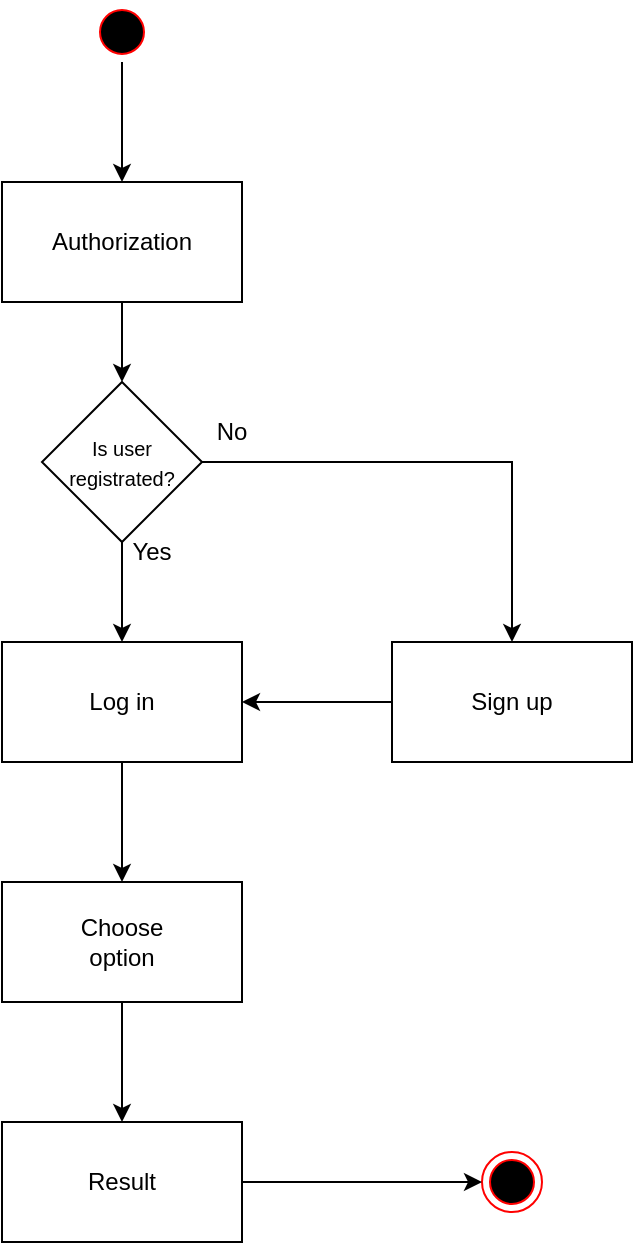<mxfile version="22.1.3" type="device">
  <diagram name="Page-1" id="e7e014a7-5840-1c2e-5031-d8a46d1fe8dd">
    <mxGraphModel dx="1403" dy="1007" grid="1" gridSize="10" guides="1" tooltips="1" connect="1" arrows="1" fold="1" page="1" pageScale="1" pageWidth="1169" pageHeight="826" background="none" math="0" shadow="0">
      <root>
        <mxCell id="0" />
        <mxCell id="1" parent="0" />
        <mxCell id="38" value="" style="ellipse;shape=endState;fillColor=#000000;strokeColor=#ff0000" parent="1" vertex="1">
          <mxGeometry x="620" y="615" width="30" height="30" as="geometry" />
        </mxCell>
        <mxCell id="1WYkkOfF54EiBQ-RGIWu-43" style="edgeStyle=orthogonalEdgeStyle;rounded=0;orthogonalLoop=1;jettySize=auto;html=1;exitX=0.5;exitY=1;exitDx=0;exitDy=0;entryX=0.5;entryY=0;entryDx=0;entryDy=0;" edge="1" parent="1" source="5" target="1WYkkOfF54EiBQ-RGIWu-41">
          <mxGeometry relative="1" as="geometry" />
        </mxCell>
        <mxCell id="5" value="" style="ellipse;shape=startState;fillColor=#000000;strokeColor=#ff0000;" parent="1" vertex="1">
          <mxGeometry x="425" y="40" width="30" height="30" as="geometry" />
        </mxCell>
        <mxCell id="1WYkkOfF54EiBQ-RGIWu-55" style="edgeStyle=orthogonalEdgeStyle;rounded=0;orthogonalLoop=1;jettySize=auto;html=1;exitX=0.5;exitY=1;exitDx=0;exitDy=0;entryX=0.5;entryY=0;entryDx=0;entryDy=0;" edge="1" parent="1" source="1WYkkOfF54EiBQ-RGIWu-41" target="1WYkkOfF54EiBQ-RGIWu-44">
          <mxGeometry relative="1" as="geometry" />
        </mxCell>
        <mxCell id="1WYkkOfF54EiBQ-RGIWu-41" value="" style="rounded=0;whiteSpace=wrap;html=1;" vertex="1" parent="1">
          <mxGeometry x="380" y="130" width="120" height="60" as="geometry" />
        </mxCell>
        <mxCell id="1WYkkOfF54EiBQ-RGIWu-42" value="Authorization" style="text;html=1;strokeColor=none;fillColor=none;align=center;verticalAlign=middle;whiteSpace=wrap;rounded=0;" vertex="1" parent="1">
          <mxGeometry x="410" y="145" width="60" height="30" as="geometry" />
        </mxCell>
        <mxCell id="1WYkkOfF54EiBQ-RGIWu-49" style="edgeStyle=orthogonalEdgeStyle;rounded=0;orthogonalLoop=1;jettySize=auto;html=1;exitX=0.5;exitY=1;exitDx=0;exitDy=0;entryX=0.5;entryY=0;entryDx=0;entryDy=0;" edge="1" parent="1" source="1WYkkOfF54EiBQ-RGIWu-44" target="1WYkkOfF54EiBQ-RGIWu-46">
          <mxGeometry relative="1" as="geometry" />
        </mxCell>
        <mxCell id="1WYkkOfF54EiBQ-RGIWu-44" value="" style="rhombus;whiteSpace=wrap;html=1;" vertex="1" parent="1">
          <mxGeometry x="400" y="230" width="80" height="80" as="geometry" />
        </mxCell>
        <mxCell id="1WYkkOfF54EiBQ-RGIWu-48" style="edgeStyle=orthogonalEdgeStyle;rounded=0;orthogonalLoop=1;jettySize=auto;html=1;entryX=0.5;entryY=0;entryDx=0;entryDy=0;exitX=1;exitY=0.5;exitDx=0;exitDy=0;" edge="1" parent="1" source="1WYkkOfF54EiBQ-RGIWu-44" target="1WYkkOfF54EiBQ-RGIWu-47">
          <mxGeometry relative="1" as="geometry">
            <mxPoint x="485" y="270" as="sourcePoint" />
          </mxGeometry>
        </mxCell>
        <mxCell id="1WYkkOfF54EiBQ-RGIWu-45" value="&lt;font style=&quot;font-size: 10px;&quot;&gt;Is user registrated?&lt;/font&gt;" style="text;html=1;strokeColor=none;fillColor=none;align=center;verticalAlign=middle;whiteSpace=wrap;rounded=0;" vertex="1" parent="1">
          <mxGeometry x="410" y="255" width="60" height="30" as="geometry" />
        </mxCell>
        <mxCell id="1WYkkOfF54EiBQ-RGIWu-67" style="edgeStyle=orthogonalEdgeStyle;rounded=0;orthogonalLoop=1;jettySize=auto;html=1;exitX=0.5;exitY=1;exitDx=0;exitDy=0;entryX=0.5;entryY=0;entryDx=0;entryDy=0;" edge="1" parent="1" source="1WYkkOfF54EiBQ-RGIWu-46" target="1WYkkOfF54EiBQ-RGIWu-58">
          <mxGeometry relative="1" as="geometry" />
        </mxCell>
        <mxCell id="1WYkkOfF54EiBQ-RGIWu-46" value="" style="rounded=0;whiteSpace=wrap;html=1;" vertex="1" parent="1">
          <mxGeometry x="380" y="360" width="120" height="60" as="geometry" />
        </mxCell>
        <mxCell id="1WYkkOfF54EiBQ-RGIWu-70" style="edgeStyle=orthogonalEdgeStyle;rounded=0;orthogonalLoop=1;jettySize=auto;html=1;exitX=0;exitY=0.5;exitDx=0;exitDy=0;entryX=1;entryY=0.5;entryDx=0;entryDy=0;" edge="1" parent="1" source="1WYkkOfF54EiBQ-RGIWu-47" target="1WYkkOfF54EiBQ-RGIWu-46">
          <mxGeometry relative="1" as="geometry" />
        </mxCell>
        <mxCell id="1WYkkOfF54EiBQ-RGIWu-47" value="" style="rounded=0;whiteSpace=wrap;html=1;" vertex="1" parent="1">
          <mxGeometry x="575" y="360" width="120" height="60" as="geometry" />
        </mxCell>
        <mxCell id="1WYkkOfF54EiBQ-RGIWu-50" value="No" style="text;html=1;strokeColor=none;fillColor=none;align=center;verticalAlign=middle;whiteSpace=wrap;rounded=0;" vertex="1" parent="1">
          <mxGeometry x="465" y="240" width="60" height="30" as="geometry" />
        </mxCell>
        <mxCell id="1WYkkOfF54EiBQ-RGIWu-51" value="Yes" style="text;html=1;strokeColor=none;fillColor=none;align=center;verticalAlign=middle;whiteSpace=wrap;rounded=0;" vertex="1" parent="1">
          <mxGeometry x="425" y="300" width="60" height="30" as="geometry" />
        </mxCell>
        <mxCell id="1WYkkOfF54EiBQ-RGIWu-53" value="Log in" style="text;html=1;strokeColor=none;fillColor=none;align=center;verticalAlign=middle;whiteSpace=wrap;rounded=0;" vertex="1" parent="1">
          <mxGeometry x="410" y="375" width="60" height="30" as="geometry" />
        </mxCell>
        <mxCell id="1WYkkOfF54EiBQ-RGIWu-54" value="Sign up" style="text;html=1;strokeColor=none;fillColor=none;align=center;verticalAlign=middle;whiteSpace=wrap;rounded=0;" vertex="1" parent="1">
          <mxGeometry x="605" y="375" width="60" height="30" as="geometry" />
        </mxCell>
        <mxCell id="1WYkkOfF54EiBQ-RGIWu-66" style="edgeStyle=orthogonalEdgeStyle;rounded=0;orthogonalLoop=1;jettySize=auto;html=1;exitX=0.5;exitY=1;exitDx=0;exitDy=0;entryX=0.5;entryY=0;entryDx=0;entryDy=0;" edge="1" parent="1" source="1WYkkOfF54EiBQ-RGIWu-58" target="1WYkkOfF54EiBQ-RGIWu-64">
          <mxGeometry relative="1" as="geometry" />
        </mxCell>
        <mxCell id="1WYkkOfF54EiBQ-RGIWu-58" value="" style="rounded=0;whiteSpace=wrap;html=1;" vertex="1" parent="1">
          <mxGeometry x="380" y="480" width="120" height="60" as="geometry" />
        </mxCell>
        <mxCell id="1WYkkOfF54EiBQ-RGIWu-59" value="Choose option" style="text;html=1;strokeColor=none;fillColor=none;align=center;verticalAlign=middle;whiteSpace=wrap;rounded=0;" vertex="1" parent="1">
          <mxGeometry x="410" y="495" width="60" height="30" as="geometry" />
        </mxCell>
        <mxCell id="1WYkkOfF54EiBQ-RGIWu-68" style="edgeStyle=orthogonalEdgeStyle;rounded=0;orthogonalLoop=1;jettySize=auto;html=1;exitX=1;exitY=0.5;exitDx=0;exitDy=0;entryX=0;entryY=0.5;entryDx=0;entryDy=0;" edge="1" parent="1" source="1WYkkOfF54EiBQ-RGIWu-64" target="38">
          <mxGeometry relative="1" as="geometry" />
        </mxCell>
        <mxCell id="1WYkkOfF54EiBQ-RGIWu-64" value="" style="rounded=0;whiteSpace=wrap;html=1;" vertex="1" parent="1">
          <mxGeometry x="380" y="600" width="120" height="60" as="geometry" />
        </mxCell>
        <mxCell id="1WYkkOfF54EiBQ-RGIWu-65" value="Result" style="text;html=1;strokeColor=none;fillColor=none;align=center;verticalAlign=middle;whiteSpace=wrap;rounded=0;" vertex="1" parent="1">
          <mxGeometry x="410" y="615" width="60" height="30" as="geometry" />
        </mxCell>
      </root>
    </mxGraphModel>
  </diagram>
</mxfile>
